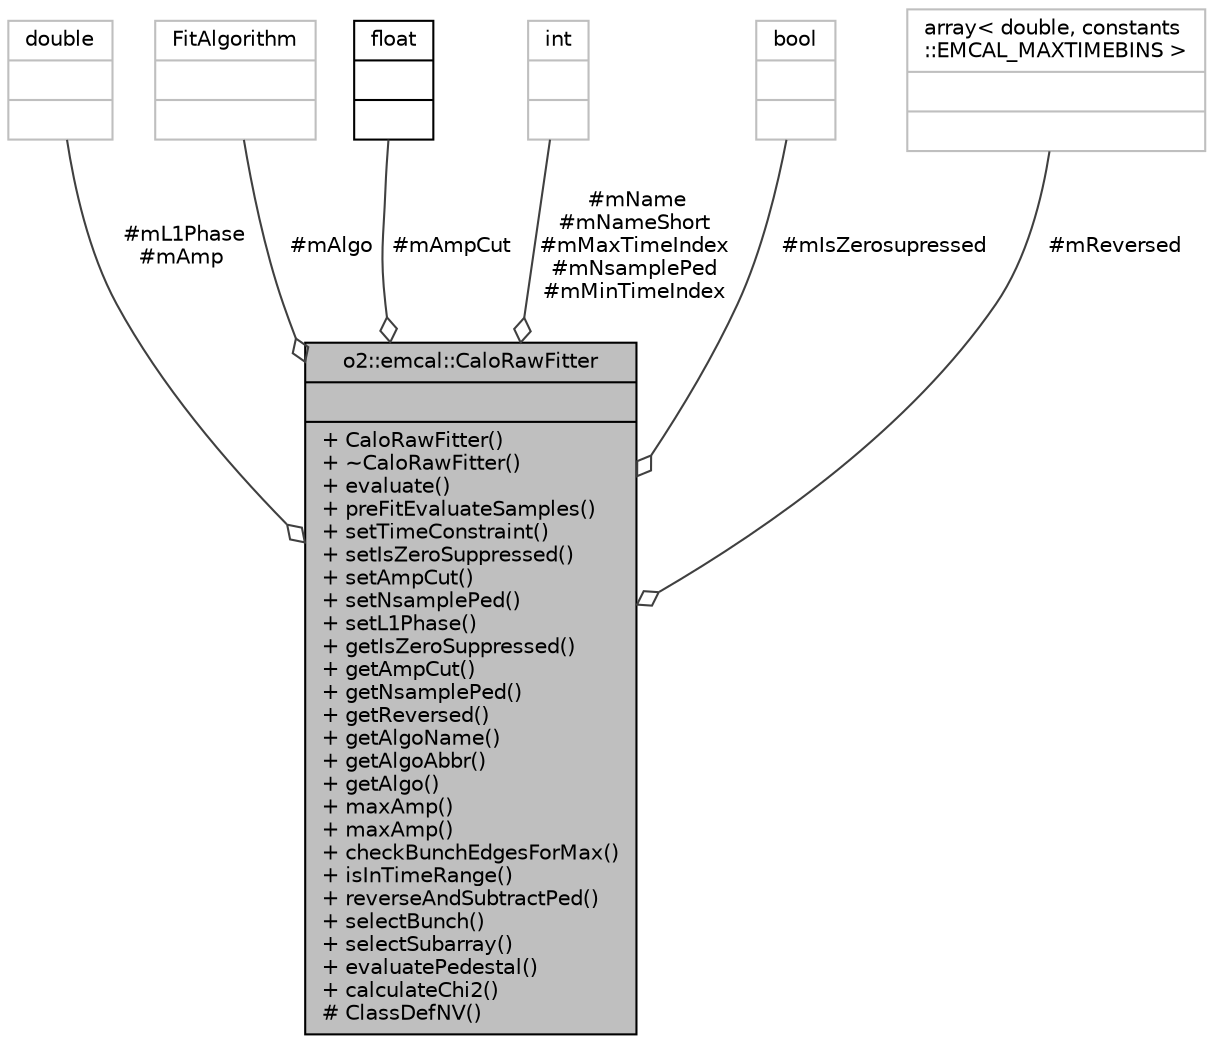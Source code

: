 digraph "o2::emcal::CaloRawFitter"
{
 // INTERACTIVE_SVG=YES
  bgcolor="transparent";
  edge [fontname="Helvetica",fontsize="10",labelfontname="Helvetica",labelfontsize="10"];
  node [fontname="Helvetica",fontsize="10",shape=record];
  Node3 [label="{o2::emcal::CaloRawFitter\n||+ CaloRawFitter()\l+ ~CaloRawFitter()\l+ evaluate()\l+ preFitEvaluateSamples()\l+ setTimeConstraint()\l+ setIsZeroSuppressed()\l+ setAmpCut()\l+ setNsamplePed()\l+ setL1Phase()\l+ getIsZeroSuppressed()\l+ getAmpCut()\l+ getNsamplePed()\l+ getReversed()\l+ getAlgoName()\l+ getAlgoAbbr()\l+ getAlgo()\l+ maxAmp()\l+ maxAmp()\l+ checkBunchEdgesForMax()\l+ isInTimeRange()\l+ reverseAndSubtractPed()\l+ selectBunch()\l+ selectSubarray()\l+ evaluatePedestal()\l+ calculateChi2()\l# ClassDefNV()\l}",height=0.2,width=0.4,color="black", fillcolor="grey75", style="filled", fontcolor="black"];
  Node4 -> Node3 [color="grey25",fontsize="10",style="solid",label=" #mL1Phase\n#mAmp" ,arrowhead="odiamond",fontname="Helvetica"];
  Node4 [label="{double\n||}",height=0.2,width=0.4,color="grey75"];
  Node5 -> Node3 [color="grey25",fontsize="10",style="solid",label=" #mAlgo" ,arrowhead="odiamond",fontname="Helvetica"];
  Node5 [label="{FitAlgorithm\n||}",height=0.2,width=0.4,color="grey75"];
  Node6 -> Node3 [color="grey25",fontsize="10",style="solid",label=" #mAmpCut" ,arrowhead="odiamond",fontname="Helvetica"];
  Node6 [label="{float\n||}",height=0.2,width=0.4,color="black",URL="$d4/dc3/classfloat.html"];
  Node7 -> Node3 [color="grey25",fontsize="10",style="solid",label=" #mName\n#mNameShort\n#mMaxTimeIndex\n#mNsamplePed\n#mMinTimeIndex" ,arrowhead="odiamond",fontname="Helvetica"];
  Node7 [label="{int\n||}",height=0.2,width=0.4,color="grey75"];
  Node8 -> Node3 [color="grey25",fontsize="10",style="solid",label=" #mIsZerosupressed" ,arrowhead="odiamond",fontname="Helvetica"];
  Node8 [label="{bool\n||}",height=0.2,width=0.4,color="grey75"];
  Node9 -> Node3 [color="grey25",fontsize="10",style="solid",label=" #mReversed" ,arrowhead="odiamond",fontname="Helvetica"];
  Node9 [label="{array\< double, constants\l::EMCAL_MAXTIMEBINS \>\n||}",height=0.2,width=0.4,color="grey75"];
}
